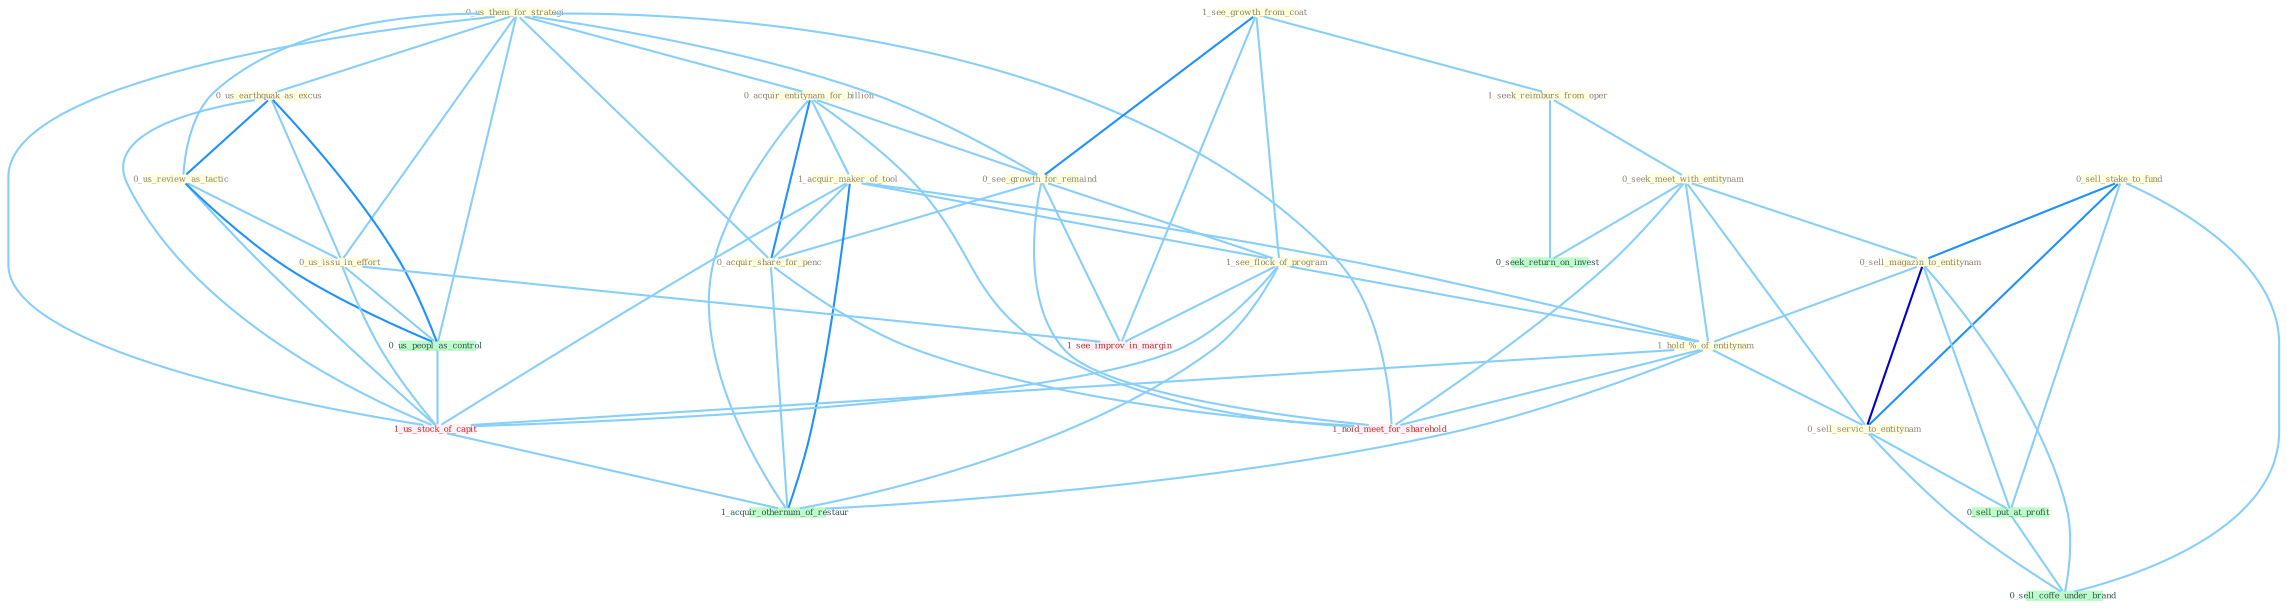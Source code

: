 Graph G{ 
    node
    [shape=polygon,style=filled,width=.5,height=.06,color="#BDFCC9",fixedsize=true,fontsize=4,
    fontcolor="#2f4f4f"];
    {node
    [color="#ffffe0", fontcolor="#8b7d6b"] "0_us_them_for_strategi " "1_see_growth_from_coat " "0_us_earthquak_as_excus " "1_seek_reimburs_from_oper " "0_acquir_entitynam_for_billion " "0_seek_meet_with_entitynam " "0_see_growth_for_remaind " "1_acquir_maker_of_tool " "0_us_review_as_tactic " "1_see_flock_of_program " "0_sell_stake_to_fund " "0_sell_magazin_to_entitynam " "0_us_issu_in_effort " "1_hold_%_of_entitynam " "0_sell_servic_to_entitynam " "0_acquir_share_for_penc "}
{node [color="#fff0f5", fontcolor="#b22222"] "1_us_stock_of_capit " "1_see_improv_in_margin " "1_hold_meet_for_sharehold "}
edge [color="#B0E2FF"];

	"0_us_them_for_strategi " -- "0_us_earthquak_as_excus " [w="1", color="#87cefa" ];
	"0_us_them_for_strategi " -- "0_acquir_entitynam_for_billion " [w="1", color="#87cefa" ];
	"0_us_them_for_strategi " -- "0_see_growth_for_remaind " [w="1", color="#87cefa" ];
	"0_us_them_for_strategi " -- "0_us_review_as_tactic " [w="1", color="#87cefa" ];
	"0_us_them_for_strategi " -- "0_us_issu_in_effort " [w="1", color="#87cefa" ];
	"0_us_them_for_strategi " -- "0_acquir_share_for_penc " [w="1", color="#87cefa" ];
	"0_us_them_for_strategi " -- "0_us_peopl_as_control " [w="1", color="#87cefa" ];
	"0_us_them_for_strategi " -- "1_us_stock_of_capit " [w="1", color="#87cefa" ];
	"0_us_them_for_strategi " -- "1_hold_meet_for_sharehold " [w="1", color="#87cefa" ];
	"1_see_growth_from_coat " -- "1_seek_reimburs_from_oper " [w="1", color="#87cefa" ];
	"1_see_growth_from_coat " -- "0_see_growth_for_remaind " [w="2", color="#1e90ff" , len=0.8];
	"1_see_growth_from_coat " -- "1_see_flock_of_program " [w="1", color="#87cefa" ];
	"1_see_growth_from_coat " -- "1_see_improv_in_margin " [w="1", color="#87cefa" ];
	"0_us_earthquak_as_excus " -- "0_us_review_as_tactic " [w="2", color="#1e90ff" , len=0.8];
	"0_us_earthquak_as_excus " -- "0_us_issu_in_effort " [w="1", color="#87cefa" ];
	"0_us_earthquak_as_excus " -- "0_us_peopl_as_control " [w="2", color="#1e90ff" , len=0.8];
	"0_us_earthquak_as_excus " -- "1_us_stock_of_capit " [w="1", color="#87cefa" ];
	"1_seek_reimburs_from_oper " -- "0_seek_meet_with_entitynam " [w="1", color="#87cefa" ];
	"1_seek_reimburs_from_oper " -- "0_seek_return_on_invest " [w="1", color="#87cefa" ];
	"0_acquir_entitynam_for_billion " -- "0_see_growth_for_remaind " [w="1", color="#87cefa" ];
	"0_acquir_entitynam_for_billion " -- "1_acquir_maker_of_tool " [w="1", color="#87cefa" ];
	"0_acquir_entitynam_for_billion " -- "0_acquir_share_for_penc " [w="2", color="#1e90ff" , len=0.8];
	"0_acquir_entitynam_for_billion " -- "1_hold_meet_for_sharehold " [w="1", color="#87cefa" ];
	"0_acquir_entitynam_for_billion " -- "1_acquir_othernum_of_restaur " [w="1", color="#87cefa" ];
	"0_seek_meet_with_entitynam " -- "0_sell_magazin_to_entitynam " [w="1", color="#87cefa" ];
	"0_seek_meet_with_entitynam " -- "1_hold_%_of_entitynam " [w="1", color="#87cefa" ];
	"0_seek_meet_with_entitynam " -- "0_sell_servic_to_entitynam " [w="1", color="#87cefa" ];
	"0_seek_meet_with_entitynam " -- "0_seek_return_on_invest " [w="1", color="#87cefa" ];
	"0_seek_meet_with_entitynam " -- "1_hold_meet_for_sharehold " [w="1", color="#87cefa" ];
	"0_see_growth_for_remaind " -- "1_see_flock_of_program " [w="1", color="#87cefa" ];
	"0_see_growth_for_remaind " -- "0_acquir_share_for_penc " [w="1", color="#87cefa" ];
	"0_see_growth_for_remaind " -- "1_see_improv_in_margin " [w="1", color="#87cefa" ];
	"0_see_growth_for_remaind " -- "1_hold_meet_for_sharehold " [w="1", color="#87cefa" ];
	"1_acquir_maker_of_tool " -- "1_see_flock_of_program " [w="1", color="#87cefa" ];
	"1_acquir_maker_of_tool " -- "1_hold_%_of_entitynam " [w="1", color="#87cefa" ];
	"1_acquir_maker_of_tool " -- "0_acquir_share_for_penc " [w="1", color="#87cefa" ];
	"1_acquir_maker_of_tool " -- "1_us_stock_of_capit " [w="1", color="#87cefa" ];
	"1_acquir_maker_of_tool " -- "1_acquir_othernum_of_restaur " [w="2", color="#1e90ff" , len=0.8];
	"0_us_review_as_tactic " -- "0_us_issu_in_effort " [w="1", color="#87cefa" ];
	"0_us_review_as_tactic " -- "0_us_peopl_as_control " [w="2", color="#1e90ff" , len=0.8];
	"0_us_review_as_tactic " -- "1_us_stock_of_capit " [w="1", color="#87cefa" ];
	"1_see_flock_of_program " -- "1_hold_%_of_entitynam " [w="1", color="#87cefa" ];
	"1_see_flock_of_program " -- "1_us_stock_of_capit " [w="1", color="#87cefa" ];
	"1_see_flock_of_program " -- "1_see_improv_in_margin " [w="1", color="#87cefa" ];
	"1_see_flock_of_program " -- "1_acquir_othernum_of_restaur " [w="1", color="#87cefa" ];
	"0_sell_stake_to_fund " -- "0_sell_magazin_to_entitynam " [w="2", color="#1e90ff" , len=0.8];
	"0_sell_stake_to_fund " -- "0_sell_servic_to_entitynam " [w="2", color="#1e90ff" , len=0.8];
	"0_sell_stake_to_fund " -- "0_sell_put_at_profit " [w="1", color="#87cefa" ];
	"0_sell_stake_to_fund " -- "0_sell_coffe_under_brand " [w="1", color="#87cefa" ];
	"0_sell_magazin_to_entitynam " -- "1_hold_%_of_entitynam " [w="1", color="#87cefa" ];
	"0_sell_magazin_to_entitynam " -- "0_sell_servic_to_entitynam " [w="3", color="#0000cd" , len=0.6];
	"0_sell_magazin_to_entitynam " -- "0_sell_put_at_profit " [w="1", color="#87cefa" ];
	"0_sell_magazin_to_entitynam " -- "0_sell_coffe_under_brand " [w="1", color="#87cefa" ];
	"0_us_issu_in_effort " -- "0_us_peopl_as_control " [w="1", color="#87cefa" ];
	"0_us_issu_in_effort " -- "1_us_stock_of_capit " [w="1", color="#87cefa" ];
	"0_us_issu_in_effort " -- "1_see_improv_in_margin " [w="1", color="#87cefa" ];
	"1_hold_%_of_entitynam " -- "0_sell_servic_to_entitynam " [w="1", color="#87cefa" ];
	"1_hold_%_of_entitynam " -- "1_us_stock_of_capit " [w="1", color="#87cefa" ];
	"1_hold_%_of_entitynam " -- "1_hold_meet_for_sharehold " [w="1", color="#87cefa" ];
	"1_hold_%_of_entitynam " -- "1_acquir_othernum_of_restaur " [w="1", color="#87cefa" ];
	"0_sell_servic_to_entitynam " -- "0_sell_put_at_profit " [w="1", color="#87cefa" ];
	"0_sell_servic_to_entitynam " -- "0_sell_coffe_under_brand " [w="1", color="#87cefa" ];
	"0_acquir_share_for_penc " -- "1_hold_meet_for_sharehold " [w="1", color="#87cefa" ];
	"0_acquir_share_for_penc " -- "1_acquir_othernum_of_restaur " [w="1", color="#87cefa" ];
	"0_us_peopl_as_control " -- "1_us_stock_of_capit " [w="1", color="#87cefa" ];
	"0_sell_put_at_profit " -- "0_sell_coffe_under_brand " [w="1", color="#87cefa" ];
	"1_us_stock_of_capit " -- "1_acquir_othernum_of_restaur " [w="1", color="#87cefa" ];
}